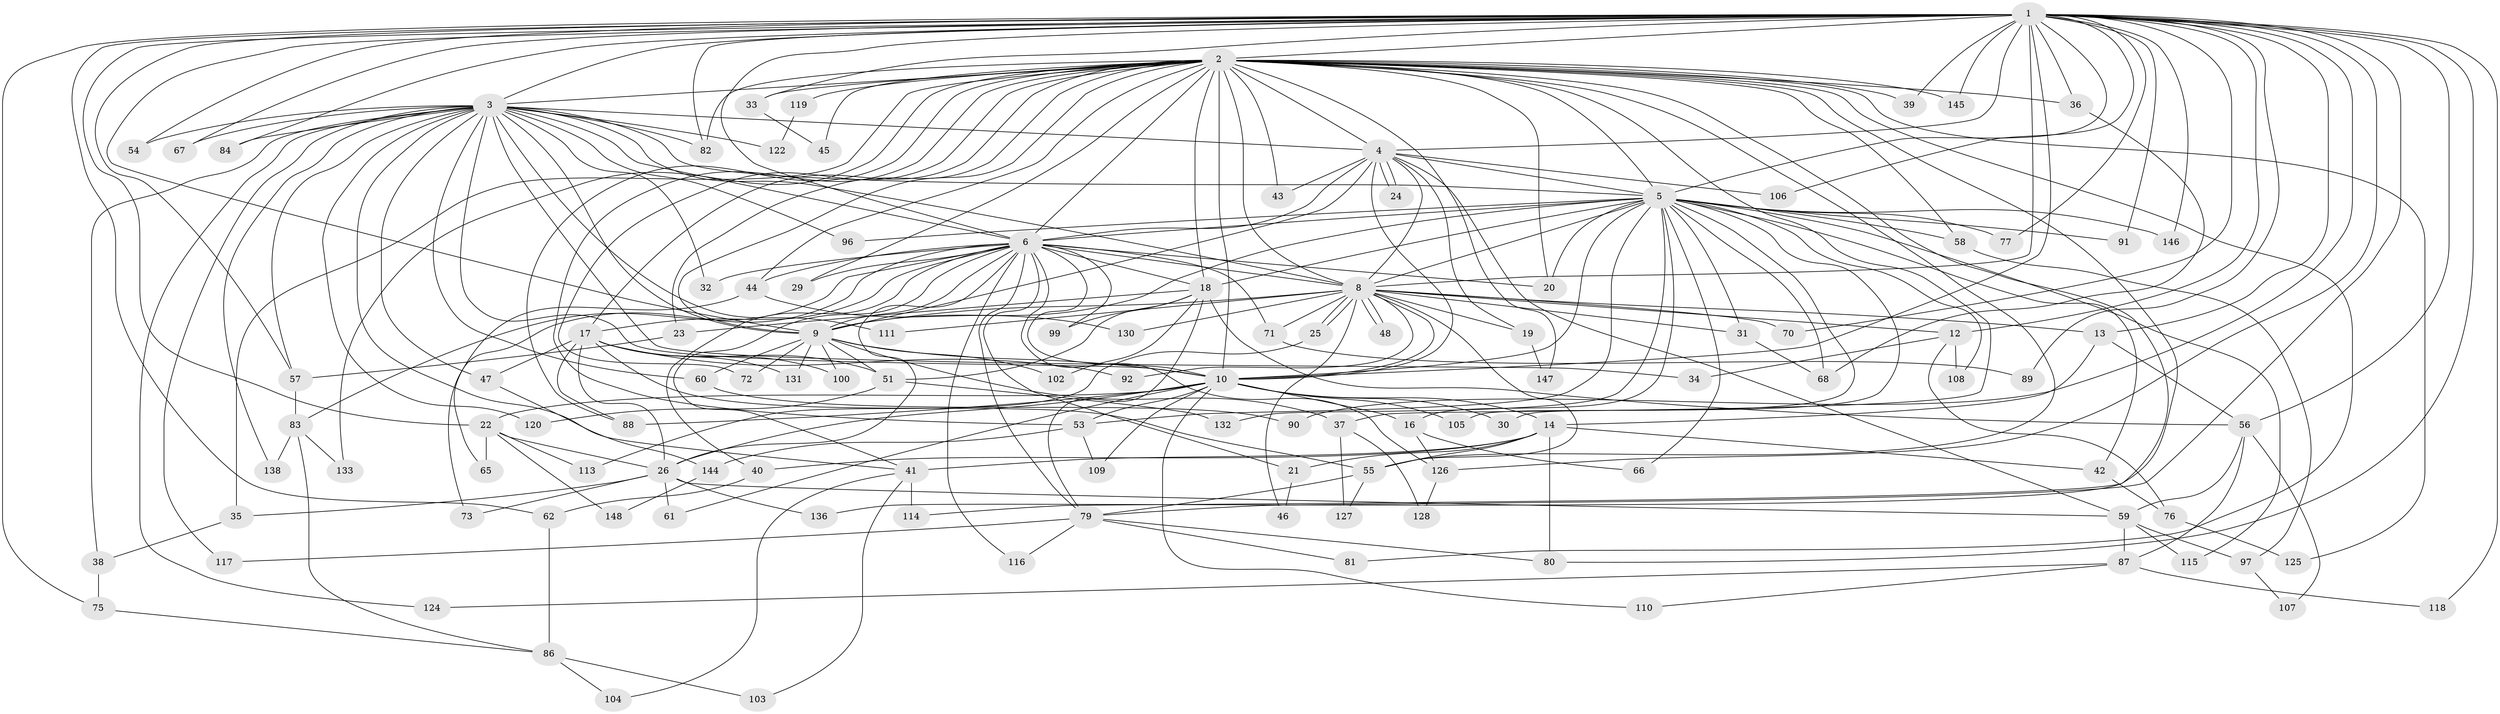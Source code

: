 // Generated by graph-tools (version 1.1) at 2025/23/03/03/25 07:23:44]
// undirected, 117 vertices, 271 edges
graph export_dot {
graph [start="1"]
  node [color=gray90,style=filled];
  1 [super="+78"];
  2 [super="+7"];
  3 [super="+64"];
  4 [super="+15"];
  5 [super="+63"];
  6 [super="+11"];
  8 [super="+139"];
  9 [super="+50"];
  10 [super="+98"];
  12 [super="+49"];
  13;
  14 [super="+101"];
  16;
  17 [super="+112"];
  18 [super="+28"];
  19;
  20 [super="+52"];
  21;
  22 [super="+141"];
  23 [super="+74"];
  24;
  25;
  26 [super="+27"];
  29;
  30;
  31;
  32;
  33;
  34;
  35;
  36 [super="+142"];
  37;
  38;
  39;
  40;
  41 [super="+95"];
  42;
  43;
  44;
  45;
  46;
  47;
  48;
  51 [super="+69"];
  53 [super="+85"];
  54;
  55 [super="+93"];
  56 [super="+143"];
  57;
  58;
  59 [super="+140"];
  60;
  61;
  62;
  65;
  66;
  67;
  68 [super="+94"];
  70;
  71;
  72;
  73;
  75;
  76;
  77;
  79 [super="+129"];
  80 [super="+135"];
  81;
  82 [super="+123"];
  83 [super="+134"];
  84;
  86 [super="+121"];
  87;
  88;
  89;
  90;
  91;
  92;
  96;
  97;
  99;
  100;
  102;
  103;
  104;
  105;
  106;
  107;
  108;
  109;
  110;
  111;
  113;
  114;
  115;
  116;
  117;
  118;
  119;
  120;
  122;
  124;
  125;
  126 [super="+137"];
  127;
  128;
  130;
  131;
  132;
  133;
  136;
  138;
  144;
  145;
  146;
  147;
  148;
  1 -- 2 [weight=2];
  1 -- 3;
  1 -- 4;
  1 -- 5;
  1 -- 6;
  1 -- 8;
  1 -- 9 [weight=2];
  1 -- 10;
  1 -- 12 [weight=2];
  1 -- 13;
  1 -- 22;
  1 -- 33;
  1 -- 36 [weight=2];
  1 -- 39;
  1 -- 54;
  1 -- 57;
  1 -- 62;
  1 -- 67;
  1 -- 70;
  1 -- 75;
  1 -- 77;
  1 -- 80;
  1 -- 84;
  1 -- 89;
  1 -- 90;
  1 -- 91;
  1 -- 106;
  1 -- 118;
  1 -- 145;
  1 -- 146;
  1 -- 79;
  1 -- 126;
  1 -- 56;
  1 -- 82;
  2 -- 3 [weight=2];
  2 -- 4 [weight=3];
  2 -- 5 [weight=2];
  2 -- 6 [weight=3];
  2 -- 8 [weight=2];
  2 -- 9 [weight=2];
  2 -- 10 [weight=2];
  2 -- 20;
  2 -- 35;
  2 -- 36;
  2 -- 44;
  2 -- 45;
  2 -- 53;
  2 -- 114;
  2 -- 119 [weight=2];
  2 -- 125;
  2 -- 133;
  2 -- 145;
  2 -- 147;
  2 -- 136;
  2 -- 72;
  2 -- 17;
  2 -- 18;
  2 -- 81;
  2 -- 82;
  2 -- 23;
  2 -- 88;
  2 -- 29;
  2 -- 33;
  2 -- 37;
  2 -- 39;
  2 -- 43;
  2 -- 55;
  2 -- 58;
  3 -- 4;
  3 -- 5;
  3 -- 6;
  3 -- 8;
  3 -- 9;
  3 -- 10 [weight=2];
  3 -- 32;
  3 -- 34;
  3 -- 38;
  3 -- 41;
  3 -- 47;
  3 -- 54;
  3 -- 57;
  3 -- 60;
  3 -- 67;
  3 -- 82;
  3 -- 84;
  3 -- 96;
  3 -- 111;
  3 -- 117;
  3 -- 120;
  3 -- 122;
  3 -- 124;
  3 -- 138;
  4 -- 5;
  4 -- 6;
  4 -- 8;
  4 -- 9;
  4 -- 10;
  4 -- 19;
  4 -- 24;
  4 -- 24;
  4 -- 43;
  4 -- 59;
  4 -- 106;
  5 -- 6;
  5 -- 8;
  5 -- 9;
  5 -- 10;
  5 -- 16;
  5 -- 30;
  5 -- 31;
  5 -- 42;
  5 -- 58;
  5 -- 66;
  5 -- 68;
  5 -- 77;
  5 -- 91;
  5 -- 96;
  5 -- 105;
  5 -- 108;
  5 -- 132;
  5 -- 146;
  5 -- 20;
  5 -- 115;
  5 -- 18;
  5 -- 53;
  6 -- 8;
  6 -- 9;
  6 -- 10 [weight=2];
  6 -- 20;
  6 -- 21;
  6 -- 26;
  6 -- 32;
  6 -- 40;
  6 -- 44;
  6 -- 73;
  6 -- 83 [weight=2];
  6 -- 99;
  6 -- 126;
  6 -- 71;
  6 -- 17;
  6 -- 18;
  6 -- 116;
  6 -- 29;
  6 -- 79;
  6 -- 41;
  8 -- 9;
  8 -- 10;
  8 -- 12;
  8 -- 13;
  8 -- 19;
  8 -- 25;
  8 -- 25;
  8 -- 31;
  8 -- 46;
  8 -- 48;
  8 -- 48;
  8 -- 70;
  8 -- 71;
  8 -- 92;
  8 -- 111;
  8 -- 130;
  8 -- 55;
  9 -- 10 [weight=2];
  9 -- 37;
  9 -- 51;
  9 -- 60;
  9 -- 72;
  9 -- 100;
  9 -- 102;
  9 -- 131;
  10 -- 14;
  10 -- 16;
  10 -- 22;
  10 -- 30;
  10 -- 53;
  10 -- 61;
  10 -- 88;
  10 -- 105;
  10 -- 109;
  10 -- 110;
  10 -- 26;
  12 -- 34;
  12 -- 108;
  12 -- 76;
  13 -- 14;
  13 -- 56;
  14 -- 21;
  14 -- 40;
  14 -- 41;
  14 -- 42;
  14 -- 80;
  14 -- 55;
  16 -- 66;
  16 -- 126;
  17 -- 26;
  17 -- 47;
  17 -- 51;
  17 -- 55;
  17 -- 92;
  17 -- 100;
  17 -- 131;
  17 -- 88;
  18 -- 23;
  18 -- 102;
  18 -- 99;
  18 -- 56;
  18 -- 79;
  18 -- 51;
  19 -- 147;
  21 -- 46;
  22 -- 65;
  22 -- 113;
  22 -- 148;
  22 -- 26;
  23 -- 57;
  25 -- 113;
  26 -- 73;
  26 -- 136;
  26 -- 35;
  26 -- 59;
  26 -- 61;
  31 -- 68;
  33 -- 45;
  35 -- 38;
  36 -- 68;
  37 -- 127;
  37 -- 128;
  38 -- 75;
  40 -- 62;
  41 -- 103;
  41 -- 104;
  41 -- 114;
  42 -- 76;
  44 -- 65;
  44 -- 130;
  47 -- 144;
  51 -- 120;
  51 -- 132;
  53 -- 144;
  53 -- 109;
  55 -- 127;
  55 -- 79;
  56 -- 87;
  56 -- 107;
  56 -- 59;
  57 -- 83;
  58 -- 97;
  59 -- 87;
  59 -- 97;
  59 -- 115;
  60 -- 90;
  62 -- 86;
  71 -- 89;
  75 -- 86;
  76 -- 125;
  79 -- 81;
  79 -- 116;
  79 -- 117;
  79 -- 80;
  83 -- 86;
  83 -- 133;
  83 -- 138;
  86 -- 103;
  86 -- 104;
  87 -- 110;
  87 -- 118;
  87 -- 124;
  97 -- 107;
  119 -- 122;
  126 -- 128;
  144 -- 148;
}
